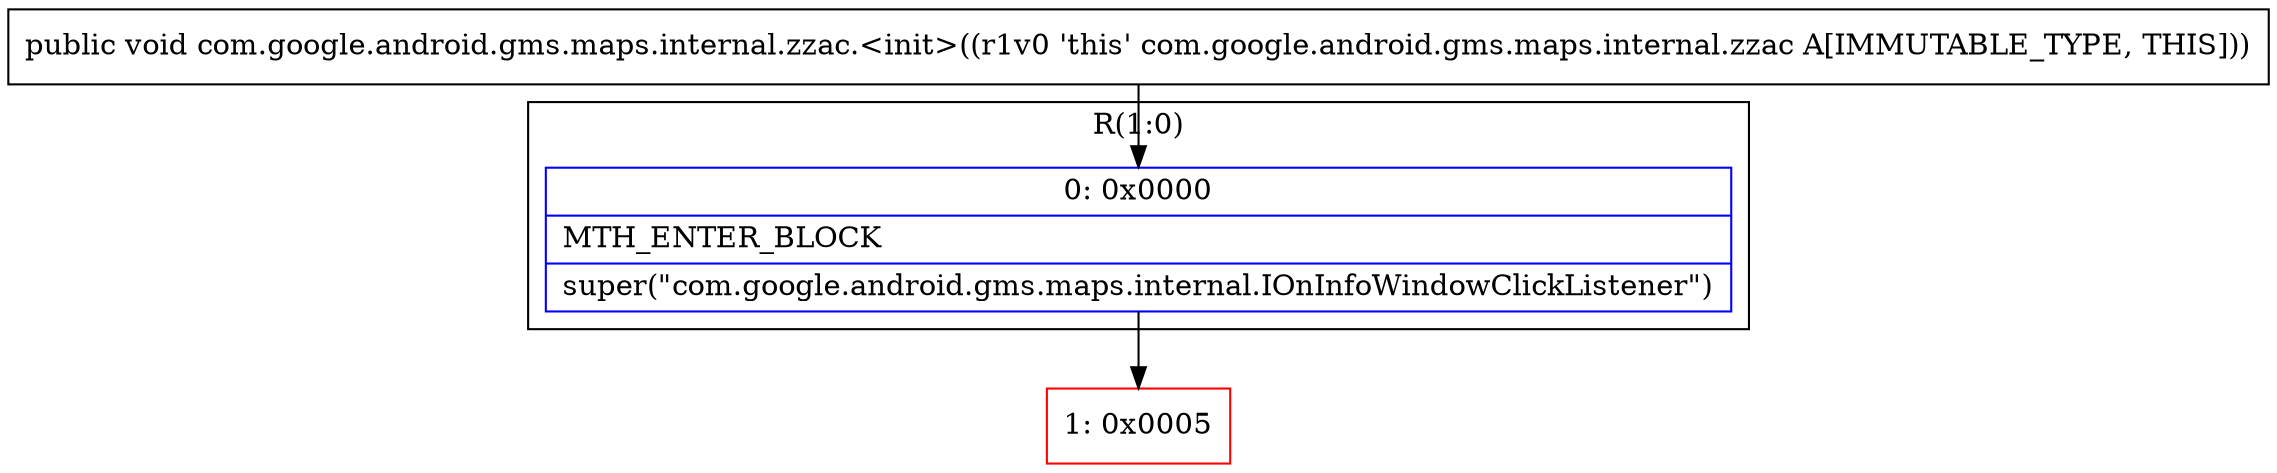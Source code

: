 digraph "CFG forcom.google.android.gms.maps.internal.zzac.\<init\>()V" {
subgraph cluster_Region_1147521780 {
label = "R(1:0)";
node [shape=record,color=blue];
Node_0 [shape=record,label="{0\:\ 0x0000|MTH_ENTER_BLOCK\l|super(\"com.google.android.gms.maps.internal.IOnInfoWindowClickListener\")\l}"];
}
Node_1 [shape=record,color=red,label="{1\:\ 0x0005}"];
MethodNode[shape=record,label="{public void com.google.android.gms.maps.internal.zzac.\<init\>((r1v0 'this' com.google.android.gms.maps.internal.zzac A[IMMUTABLE_TYPE, THIS])) }"];
MethodNode -> Node_0;
Node_0 -> Node_1;
}

